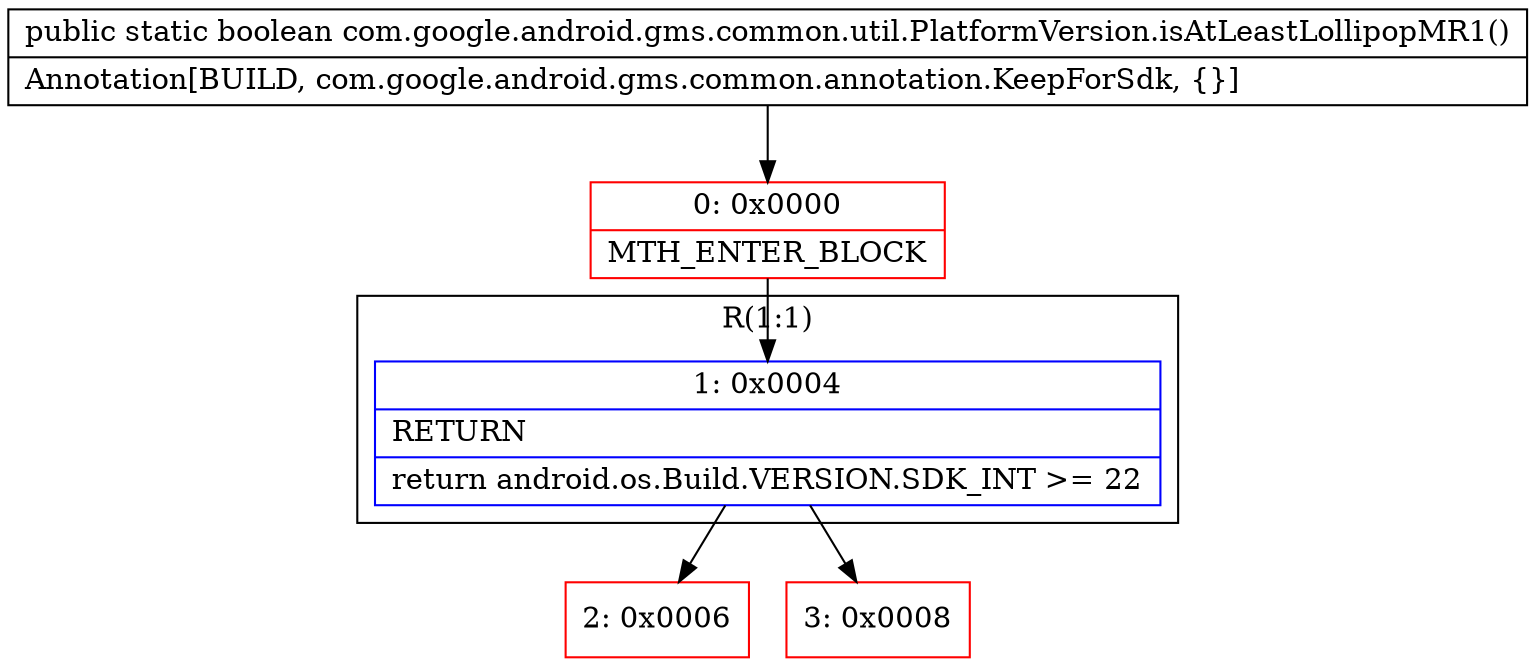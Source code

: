 digraph "CFG forcom.google.android.gms.common.util.PlatformVersion.isAtLeastLollipopMR1()Z" {
subgraph cluster_Region_1622834955 {
label = "R(1:1)";
node [shape=record,color=blue];
Node_1 [shape=record,label="{1\:\ 0x0004|RETURN\l|return android.os.Build.VERSION.SDK_INT \>= 22\l}"];
}
Node_0 [shape=record,color=red,label="{0\:\ 0x0000|MTH_ENTER_BLOCK\l}"];
Node_2 [shape=record,color=red,label="{2\:\ 0x0006}"];
Node_3 [shape=record,color=red,label="{3\:\ 0x0008}"];
MethodNode[shape=record,label="{public static boolean com.google.android.gms.common.util.PlatformVersion.isAtLeastLollipopMR1()  | Annotation[BUILD, com.google.android.gms.common.annotation.KeepForSdk, \{\}]\l}"];
MethodNode -> Node_0;
Node_1 -> Node_2;
Node_1 -> Node_3;
Node_0 -> Node_1;
}

